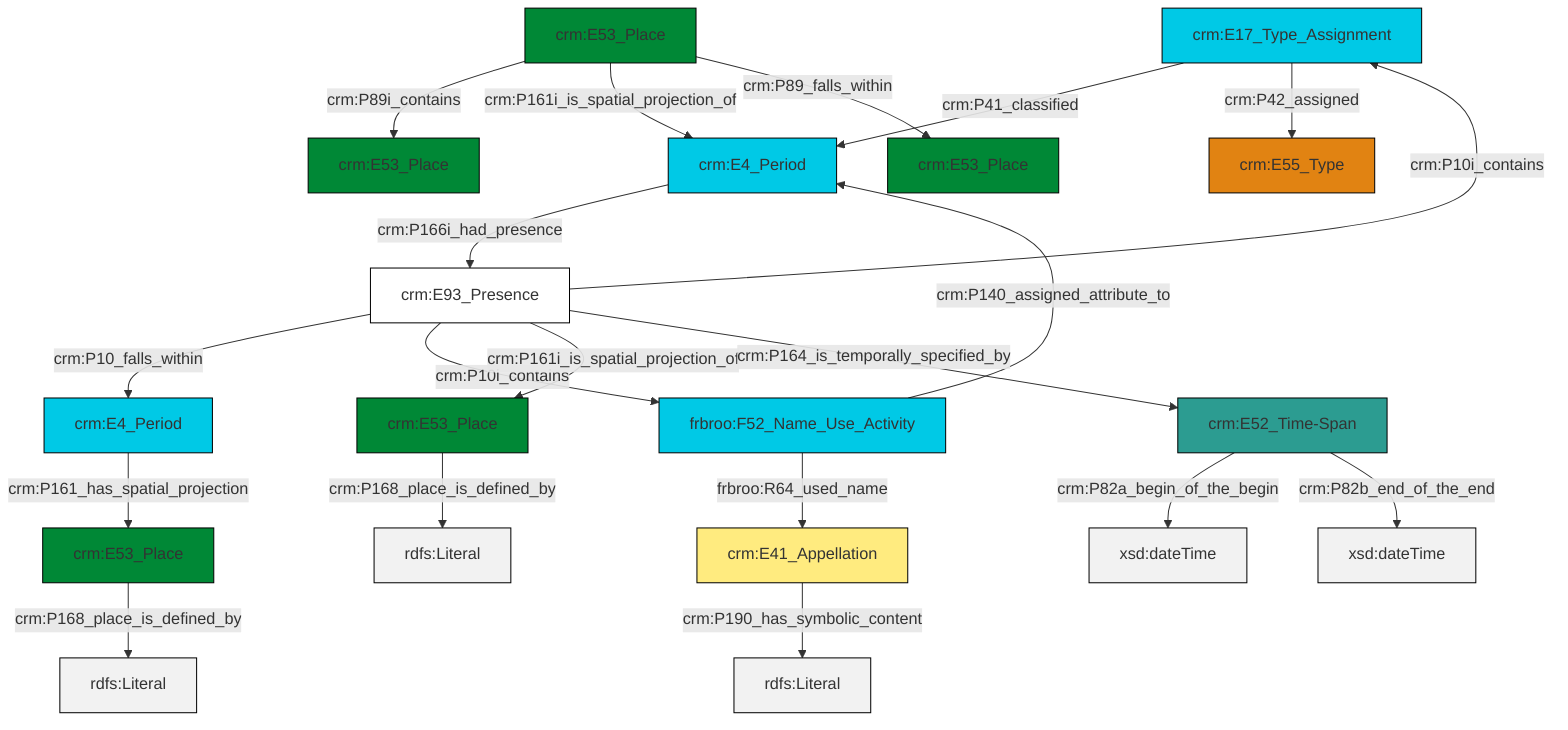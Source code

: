 graph TD
classDef Literal fill:#f2f2f2,stroke:#000000;
classDef CRM_Entity fill:#FFFFFF,stroke:#000000;
classDef Temporal_Entity fill:#00C9E6, stroke:#000000;
classDef Type fill:#E18312, stroke:#000000;
classDef Time-Span fill:#2C9C91, stroke:#000000;
classDef Appellation fill:#FFEB7F, stroke:#000000;
classDef Place fill:#008836, stroke:#000000;
classDef Persistent_Item fill:#B266B2, stroke:#000000;
classDef Conceptual_Object fill:#FFD700, stroke:#000000;
classDef Physical_Thing fill:#D2B48C, stroke:#000000;
classDef Actor fill:#f58aad, stroke:#000000;
classDef PC_Classes fill:#4ce600, stroke:#000000;
classDef Multi fill:#cccccc,stroke:#000000;

0["crm:E17_Type_Assignment"]:::Temporal_Entity -->|crm:P41_classified| 1["crm:E4_Period"]:::Temporal_Entity
10["crm:E52_Time-Span"]:::Time-Span -->|crm:P82a_begin_of_the_begin| 11[xsd:dateTime]:::Literal
6["crm:E93_Presence"]:::CRM_Entity -->|crm:P10_falls_within| 12["crm:E4_Period"]:::Temporal_Entity
12["crm:E4_Period"]:::Temporal_Entity -->|crm:P161_has_spatial_projection| 4["crm:E53_Place"]:::Place
19["crm:E53_Place"]:::Place -->|crm:P89i_contains| 8["crm:E53_Place"]:::Place
6["crm:E93_Presence"]:::CRM_Entity -->|crm:P10i_contains| 2["frbroo:F52_Name_Use_Activity"]:::Temporal_Entity
4["crm:E53_Place"]:::Place -->|crm:P168_place_is_defined_by| 20[rdfs:Literal]:::Literal
6["crm:E93_Presence"]:::CRM_Entity -->|crm:P161i_is_spatial_projection_of| 21["crm:E53_Place"]:::Place
6["crm:E93_Presence"]:::CRM_Entity -->|crm:P164_is_temporally_specified_by| 10["crm:E52_Time-Span"]:::Time-Span
6["crm:E93_Presence"]:::CRM_Entity -->|crm:P10i_contains| 0["crm:E17_Type_Assignment"]:::Temporal_Entity
0["crm:E17_Type_Assignment"]:::Temporal_Entity -->|crm:P42_assigned| 13["crm:E55_Type"]:::Type
2["frbroo:F52_Name_Use_Activity"]:::Temporal_Entity -->|crm:P140_assigned_attribute_to| 1["crm:E4_Period"]:::Temporal_Entity
19["crm:E53_Place"]:::Place -->|crm:P161i_is_spatial_projection_of| 1["crm:E4_Period"]:::Temporal_Entity
2["frbroo:F52_Name_Use_Activity"]:::Temporal_Entity -->|frbroo:R64_used_name| 15["crm:E41_Appellation"]:::Appellation
21["crm:E53_Place"]:::Place -->|crm:P168_place_is_defined_by| 27[rdfs:Literal]:::Literal
19["crm:E53_Place"]:::Place -->|crm:P89_falls_within| 17["crm:E53_Place"]:::Place
1["crm:E4_Period"]:::Temporal_Entity -->|crm:P166i_had_presence| 6["crm:E93_Presence"]:::CRM_Entity
15["crm:E41_Appellation"]:::Appellation -->|crm:P190_has_symbolic_content| 29[rdfs:Literal]:::Literal
10["crm:E52_Time-Span"]:::Time-Span -->|crm:P82b_end_of_the_end| 30[xsd:dateTime]:::Literal